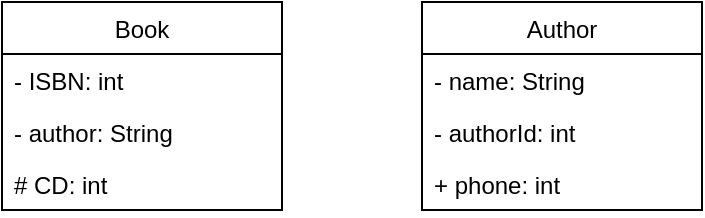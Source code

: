 <mxfile version="13.8.0" type="github">
  <diagram id="C5RBs43oDa-KdzZeNtuy" name="Page-1">
    <mxGraphModel dx="364" dy="512" grid="1" gridSize="10" guides="1" tooltips="1" connect="1" arrows="1" fold="1" page="1" pageScale="1" pageWidth="827" pageHeight="1169" math="0" shadow="0">
      <root>
        <mxCell id="WIyWlLk6GJQsqaUBKTNV-0" />
        <mxCell id="WIyWlLk6GJQsqaUBKTNV-1" parent="WIyWlLk6GJQsqaUBKTNV-0" />
        <mxCell id="5cFojUvyqo09gkGNKKq0-0" value="Book" style="swimlane;fontStyle=0;childLayout=stackLayout;horizontal=1;startSize=26;fillColor=none;horizontalStack=0;resizeParent=1;resizeParentMax=0;resizeLast=0;collapsible=1;marginBottom=0;" vertex="1" parent="WIyWlLk6GJQsqaUBKTNV-1">
          <mxGeometry x="20" y="110" width="140" height="104" as="geometry" />
        </mxCell>
        <mxCell id="5cFojUvyqo09gkGNKKq0-1" value="- ISBN: int" style="text;strokeColor=none;fillColor=none;align=left;verticalAlign=top;spacingLeft=4;spacingRight=4;overflow=hidden;rotatable=0;points=[[0,0.5],[1,0.5]];portConstraint=eastwest;" vertex="1" parent="5cFojUvyqo09gkGNKKq0-0">
          <mxGeometry y="26" width="140" height="26" as="geometry" />
        </mxCell>
        <mxCell id="5cFojUvyqo09gkGNKKq0-2" value="- author: String" style="text;strokeColor=none;fillColor=none;align=left;verticalAlign=top;spacingLeft=4;spacingRight=4;overflow=hidden;rotatable=0;points=[[0,0.5],[1,0.5]];portConstraint=eastwest;" vertex="1" parent="5cFojUvyqo09gkGNKKq0-0">
          <mxGeometry y="52" width="140" height="26" as="geometry" />
        </mxCell>
        <mxCell id="5cFojUvyqo09gkGNKKq0-3" value="# CD: int" style="text;strokeColor=none;fillColor=none;align=left;verticalAlign=top;spacingLeft=4;spacingRight=4;overflow=hidden;rotatable=0;points=[[0,0.5],[1,0.5]];portConstraint=eastwest;" vertex="1" parent="5cFojUvyqo09gkGNKKq0-0">
          <mxGeometry y="78" width="140" height="26" as="geometry" />
        </mxCell>
        <mxCell id="5cFojUvyqo09gkGNKKq0-4" value="Author" style="swimlane;fontStyle=0;childLayout=stackLayout;horizontal=1;startSize=26;fillColor=none;horizontalStack=0;resizeParent=1;resizeParentMax=0;resizeLast=0;collapsible=1;marginBottom=0;" vertex="1" parent="WIyWlLk6GJQsqaUBKTNV-1">
          <mxGeometry x="230" y="110" width="140" height="104" as="geometry" />
        </mxCell>
        <mxCell id="5cFojUvyqo09gkGNKKq0-5" value="- name: String" style="text;strokeColor=none;fillColor=none;align=left;verticalAlign=top;spacingLeft=4;spacingRight=4;overflow=hidden;rotatable=0;points=[[0,0.5],[1,0.5]];portConstraint=eastwest;" vertex="1" parent="5cFojUvyqo09gkGNKKq0-4">
          <mxGeometry y="26" width="140" height="26" as="geometry" />
        </mxCell>
        <mxCell id="5cFojUvyqo09gkGNKKq0-7" value="- authorId: int" style="text;strokeColor=none;fillColor=none;align=left;verticalAlign=top;spacingLeft=4;spacingRight=4;overflow=hidden;rotatable=0;points=[[0,0.5],[1,0.5]];portConstraint=eastwest;" vertex="1" parent="5cFojUvyqo09gkGNKKq0-4">
          <mxGeometry y="52" width="140" height="26" as="geometry" />
        </mxCell>
        <mxCell id="5cFojUvyqo09gkGNKKq0-8" value="+ phone: int" style="text;strokeColor=none;fillColor=none;align=left;verticalAlign=top;spacingLeft=4;spacingRight=4;overflow=hidden;rotatable=0;points=[[0,0.5],[1,0.5]];portConstraint=eastwest;" vertex="1" parent="5cFojUvyqo09gkGNKKq0-4">
          <mxGeometry y="78" width="140" height="26" as="geometry" />
        </mxCell>
      </root>
    </mxGraphModel>
  </diagram>
</mxfile>
